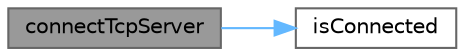 digraph "connectTcpServer"
{
 // LATEX_PDF_SIZE
  bgcolor="transparent";
  edge [fontname=Helvetica,fontsize=10,labelfontname=Helvetica,labelfontsize=10];
  node [fontname=Helvetica,fontsize=10,shape=box,height=0.2,width=0.4];
  rankdir="LR";
  Node1 [id="Node000001",label="connectTcpServer",height=0.2,width=0.4,color="gray40", fillcolor="grey60", style="filled", fontcolor="black",tooltip="连接tcp服务器"];
  Node1 -> Node2 [id="edge1_Node000001_Node000002",color="steelblue1",style="solid",tooltip=" "];
  Node2 [id="Node000002",label="isConnected",height=0.2,width=0.4,color="grey40", fillcolor="white", style="filled",URL="$class_c_tcp_socket.html#a772f8f0487e0d3804e9da7585e23a29a",tooltip="检测是否连接成功"];
}
